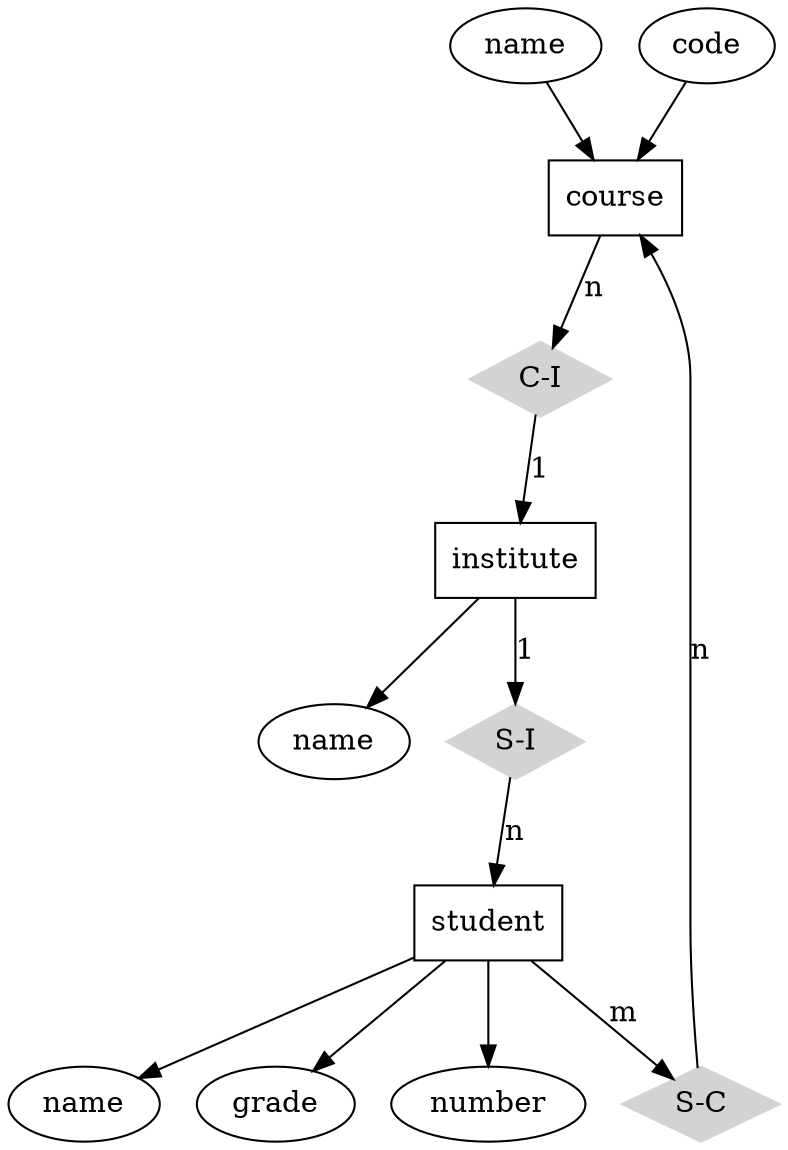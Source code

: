 digraph G {

  v0 [label="course",shape="box"]
  v1 [label="institute",shape="box"]
  v2 [label="student",shape="box"]
  v3 [label="name",shape="ellipse"]
  v4 [label="name",shape="ellipse"]
  v5 [label="name",shape="ellipse"]
  v6 [label="code",shape="ellipse"]
  v7 [label="grade",shape="ellipse"]
  v8 [label="number",shape="ellipse"]
  v9 [label="C-I",shape="diamond",style="filled",color="lightgrey"]
  v10 [label="S-C",shape="diamond",style="filled",color="lightgrey"]
  v11 [label="S-I",shape="diamond",style="filled",color="lightgrey"]

  v3 -> v0
  v6 -> v0
  v0 -> v9 [label="n",len="1.00"]
  v9 -> v1 [label="1",len="1.00"]
  v1 -> v4
  v1 -> v11 [label="1",len="1.00"]
  v11 -> v2 [label="n",len="1.00"]
  v2 -> v7
  v2 -> v5
  v2 -> v8
  v2 -> v10 [label="m",len="1.00"]
  v10 -> v0 [label="n",len="1.00"]

}
